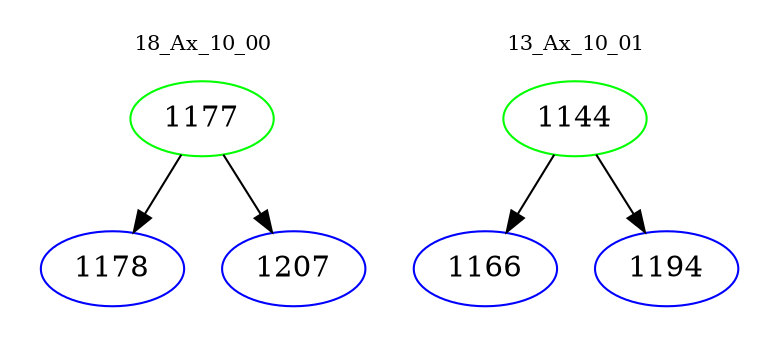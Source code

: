 digraph{
subgraph cluster_0 {
color = white
label = "18_Ax_10_00";
fontsize=10;
T0_1177 [label="1177", color="green"]
T0_1177 -> T0_1178 [color="black"]
T0_1178 [label="1178", color="blue"]
T0_1177 -> T0_1207 [color="black"]
T0_1207 [label="1207", color="blue"]
}
subgraph cluster_1 {
color = white
label = "13_Ax_10_01";
fontsize=10;
T1_1144 [label="1144", color="green"]
T1_1144 -> T1_1166 [color="black"]
T1_1166 [label="1166", color="blue"]
T1_1144 -> T1_1194 [color="black"]
T1_1194 [label="1194", color="blue"]
}
}
